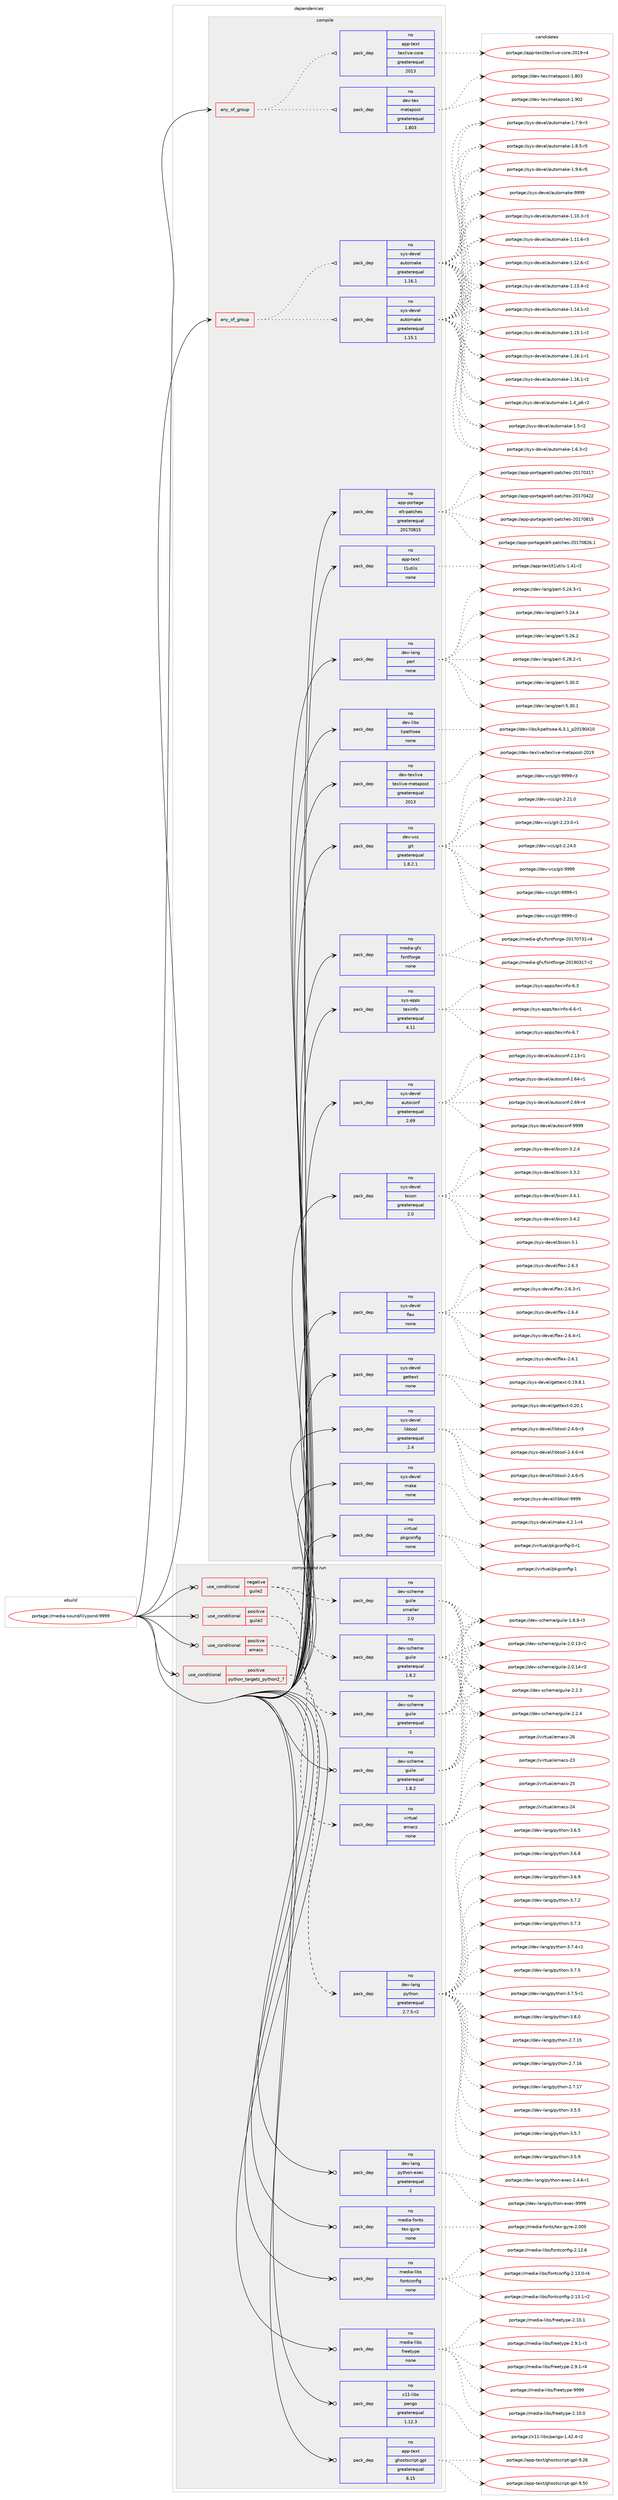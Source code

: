digraph prolog {

# *************
# Graph options
# *************

newrank=true;
concentrate=true;
compound=true;
graph [rankdir=LR,fontname=Helvetica,fontsize=10,ranksep=1.5];#, ranksep=2.5, nodesep=0.2];
edge  [arrowhead=vee];
node  [fontname=Helvetica,fontsize=10];

# **********
# The ebuild
# **********

subgraph cluster_leftcol {
color=gray;
rank=same;
label=<<i>ebuild</i>>;
id [label="portage://media-sound/lilypond-9999", color=red, width=4, href="../media-sound/lilypond-9999.svg"];
}

# ****************
# The dependencies
# ****************

subgraph cluster_midcol {
color=gray;
label=<<i>dependencies</i>>;
subgraph cluster_compile {
fillcolor="#eeeeee";
style=filled;
label=<<i>compile</i>>;
subgraph any5327 {
dependency332824 [label=<<TABLE BORDER="0" CELLBORDER="1" CELLSPACING="0" CELLPADDING="4"><TR><TD CELLPADDING="10">any_of_group</TD></TR></TABLE>>, shape=none, color=red];subgraph pack244709 {
dependency332825 [label=<<TABLE BORDER="0" CELLBORDER="1" CELLSPACING="0" CELLPADDING="4" WIDTH="220"><TR><TD ROWSPAN="6" CELLPADDING="30">pack_dep</TD></TR><TR><TD WIDTH="110">no</TD></TR><TR><TD>app-text</TD></TR><TR><TD>texlive-core</TD></TR><TR><TD>greaterequal</TD></TR><TR><TD>2013</TD></TR></TABLE>>, shape=none, color=blue];
}
dependency332824:e -> dependency332825:w [weight=20,style="dotted",arrowhead="oinv"];
subgraph pack244710 {
dependency332826 [label=<<TABLE BORDER="0" CELLBORDER="1" CELLSPACING="0" CELLPADDING="4" WIDTH="220"><TR><TD ROWSPAN="6" CELLPADDING="30">pack_dep</TD></TR><TR><TD WIDTH="110">no</TD></TR><TR><TD>dev-tex</TD></TR><TR><TD>metapost</TD></TR><TR><TD>greaterequal</TD></TR><TR><TD>1.803</TD></TR></TABLE>>, shape=none, color=blue];
}
dependency332824:e -> dependency332826:w [weight=20,style="dotted",arrowhead="oinv"];
}
id:e -> dependency332824:w [weight=20,style="solid",arrowhead="vee"];
subgraph any5328 {
dependency332827 [label=<<TABLE BORDER="0" CELLBORDER="1" CELLSPACING="0" CELLPADDING="4"><TR><TD CELLPADDING="10">any_of_group</TD></TR></TABLE>>, shape=none, color=red];subgraph pack244711 {
dependency332828 [label=<<TABLE BORDER="0" CELLBORDER="1" CELLSPACING="0" CELLPADDING="4" WIDTH="220"><TR><TD ROWSPAN="6" CELLPADDING="30">pack_dep</TD></TR><TR><TD WIDTH="110">no</TD></TR><TR><TD>sys-devel</TD></TR><TR><TD>automake</TD></TR><TR><TD>greaterequal</TD></TR><TR><TD>1.16.1</TD></TR></TABLE>>, shape=none, color=blue];
}
dependency332827:e -> dependency332828:w [weight=20,style="dotted",arrowhead="oinv"];
subgraph pack244712 {
dependency332829 [label=<<TABLE BORDER="0" CELLBORDER="1" CELLSPACING="0" CELLPADDING="4" WIDTH="220"><TR><TD ROWSPAN="6" CELLPADDING="30">pack_dep</TD></TR><TR><TD WIDTH="110">no</TD></TR><TR><TD>sys-devel</TD></TR><TR><TD>automake</TD></TR><TR><TD>greaterequal</TD></TR><TR><TD>1.15.1</TD></TR></TABLE>>, shape=none, color=blue];
}
dependency332827:e -> dependency332829:w [weight=20,style="dotted",arrowhead="oinv"];
}
id:e -> dependency332827:w [weight=20,style="solid",arrowhead="vee"];
subgraph pack244713 {
dependency332830 [label=<<TABLE BORDER="0" CELLBORDER="1" CELLSPACING="0" CELLPADDING="4" WIDTH="220"><TR><TD ROWSPAN="6" CELLPADDING="30">pack_dep</TD></TR><TR><TD WIDTH="110">no</TD></TR><TR><TD>app-portage</TD></TR><TR><TD>elt-patches</TD></TR><TR><TD>greaterequal</TD></TR><TR><TD>20170815</TD></TR></TABLE>>, shape=none, color=blue];
}
id:e -> dependency332830:w [weight=20,style="solid",arrowhead="vee"];
subgraph pack244714 {
dependency332831 [label=<<TABLE BORDER="0" CELLBORDER="1" CELLSPACING="0" CELLPADDING="4" WIDTH="220"><TR><TD ROWSPAN="6" CELLPADDING="30">pack_dep</TD></TR><TR><TD WIDTH="110">no</TD></TR><TR><TD>app-text</TD></TR><TR><TD>t1utils</TD></TR><TR><TD>none</TD></TR><TR><TD></TD></TR></TABLE>>, shape=none, color=blue];
}
id:e -> dependency332831:w [weight=20,style="solid",arrowhead="vee"];
subgraph pack244715 {
dependency332832 [label=<<TABLE BORDER="0" CELLBORDER="1" CELLSPACING="0" CELLPADDING="4" WIDTH="220"><TR><TD ROWSPAN="6" CELLPADDING="30">pack_dep</TD></TR><TR><TD WIDTH="110">no</TD></TR><TR><TD>dev-lang</TD></TR><TR><TD>perl</TD></TR><TR><TD>none</TD></TR><TR><TD></TD></TR></TABLE>>, shape=none, color=blue];
}
id:e -> dependency332832:w [weight=20,style="solid",arrowhead="vee"];
subgraph pack244716 {
dependency332833 [label=<<TABLE BORDER="0" CELLBORDER="1" CELLSPACING="0" CELLPADDING="4" WIDTH="220"><TR><TD ROWSPAN="6" CELLPADDING="30">pack_dep</TD></TR><TR><TD WIDTH="110">no</TD></TR><TR><TD>dev-libs</TD></TR><TR><TD>kpathsea</TD></TR><TR><TD>none</TD></TR><TR><TD></TD></TR></TABLE>>, shape=none, color=blue];
}
id:e -> dependency332833:w [weight=20,style="solid",arrowhead="vee"];
subgraph pack244717 {
dependency332834 [label=<<TABLE BORDER="0" CELLBORDER="1" CELLSPACING="0" CELLPADDING="4" WIDTH="220"><TR><TD ROWSPAN="6" CELLPADDING="30">pack_dep</TD></TR><TR><TD WIDTH="110">no</TD></TR><TR><TD>dev-texlive</TD></TR><TR><TD>texlive-metapost</TD></TR><TR><TD>greaterequal</TD></TR><TR><TD>2013</TD></TR></TABLE>>, shape=none, color=blue];
}
id:e -> dependency332834:w [weight=20,style="solid",arrowhead="vee"];
subgraph pack244718 {
dependency332835 [label=<<TABLE BORDER="0" CELLBORDER="1" CELLSPACING="0" CELLPADDING="4" WIDTH="220"><TR><TD ROWSPAN="6" CELLPADDING="30">pack_dep</TD></TR><TR><TD WIDTH="110">no</TD></TR><TR><TD>dev-vcs</TD></TR><TR><TD>git</TD></TR><TR><TD>greaterequal</TD></TR><TR><TD>1.8.2.1</TD></TR></TABLE>>, shape=none, color=blue];
}
id:e -> dependency332835:w [weight=20,style="solid",arrowhead="vee"];
subgraph pack244719 {
dependency332836 [label=<<TABLE BORDER="0" CELLBORDER="1" CELLSPACING="0" CELLPADDING="4" WIDTH="220"><TR><TD ROWSPAN="6" CELLPADDING="30">pack_dep</TD></TR><TR><TD WIDTH="110">no</TD></TR><TR><TD>media-gfx</TD></TR><TR><TD>fontforge</TD></TR><TR><TD>none</TD></TR><TR><TD></TD></TR></TABLE>>, shape=none, color=blue];
}
id:e -> dependency332836:w [weight=20,style="solid",arrowhead="vee"];
subgraph pack244720 {
dependency332837 [label=<<TABLE BORDER="0" CELLBORDER="1" CELLSPACING="0" CELLPADDING="4" WIDTH="220"><TR><TD ROWSPAN="6" CELLPADDING="30">pack_dep</TD></TR><TR><TD WIDTH="110">no</TD></TR><TR><TD>sys-apps</TD></TR><TR><TD>texinfo</TD></TR><TR><TD>greaterequal</TD></TR><TR><TD>4.11</TD></TR></TABLE>>, shape=none, color=blue];
}
id:e -> dependency332837:w [weight=20,style="solid",arrowhead="vee"];
subgraph pack244721 {
dependency332838 [label=<<TABLE BORDER="0" CELLBORDER="1" CELLSPACING="0" CELLPADDING="4" WIDTH="220"><TR><TD ROWSPAN="6" CELLPADDING="30">pack_dep</TD></TR><TR><TD WIDTH="110">no</TD></TR><TR><TD>sys-devel</TD></TR><TR><TD>autoconf</TD></TR><TR><TD>greaterequal</TD></TR><TR><TD>2.69</TD></TR></TABLE>>, shape=none, color=blue];
}
id:e -> dependency332838:w [weight=20,style="solid",arrowhead="vee"];
subgraph pack244722 {
dependency332839 [label=<<TABLE BORDER="0" CELLBORDER="1" CELLSPACING="0" CELLPADDING="4" WIDTH="220"><TR><TD ROWSPAN="6" CELLPADDING="30">pack_dep</TD></TR><TR><TD WIDTH="110">no</TD></TR><TR><TD>sys-devel</TD></TR><TR><TD>bison</TD></TR><TR><TD>greaterequal</TD></TR><TR><TD>2.0</TD></TR></TABLE>>, shape=none, color=blue];
}
id:e -> dependency332839:w [weight=20,style="solid",arrowhead="vee"];
subgraph pack244723 {
dependency332840 [label=<<TABLE BORDER="0" CELLBORDER="1" CELLSPACING="0" CELLPADDING="4" WIDTH="220"><TR><TD ROWSPAN="6" CELLPADDING="30">pack_dep</TD></TR><TR><TD WIDTH="110">no</TD></TR><TR><TD>sys-devel</TD></TR><TR><TD>flex</TD></TR><TR><TD>none</TD></TR><TR><TD></TD></TR></TABLE>>, shape=none, color=blue];
}
id:e -> dependency332840:w [weight=20,style="solid",arrowhead="vee"];
subgraph pack244724 {
dependency332841 [label=<<TABLE BORDER="0" CELLBORDER="1" CELLSPACING="0" CELLPADDING="4" WIDTH="220"><TR><TD ROWSPAN="6" CELLPADDING="30">pack_dep</TD></TR><TR><TD WIDTH="110">no</TD></TR><TR><TD>sys-devel</TD></TR><TR><TD>gettext</TD></TR><TR><TD>none</TD></TR><TR><TD></TD></TR></TABLE>>, shape=none, color=blue];
}
id:e -> dependency332841:w [weight=20,style="solid",arrowhead="vee"];
subgraph pack244725 {
dependency332842 [label=<<TABLE BORDER="0" CELLBORDER="1" CELLSPACING="0" CELLPADDING="4" WIDTH="220"><TR><TD ROWSPAN="6" CELLPADDING="30">pack_dep</TD></TR><TR><TD WIDTH="110">no</TD></TR><TR><TD>sys-devel</TD></TR><TR><TD>libtool</TD></TR><TR><TD>greaterequal</TD></TR><TR><TD>2.4</TD></TR></TABLE>>, shape=none, color=blue];
}
id:e -> dependency332842:w [weight=20,style="solid",arrowhead="vee"];
subgraph pack244726 {
dependency332843 [label=<<TABLE BORDER="0" CELLBORDER="1" CELLSPACING="0" CELLPADDING="4" WIDTH="220"><TR><TD ROWSPAN="6" CELLPADDING="30">pack_dep</TD></TR><TR><TD WIDTH="110">no</TD></TR><TR><TD>sys-devel</TD></TR><TR><TD>make</TD></TR><TR><TD>none</TD></TR><TR><TD></TD></TR></TABLE>>, shape=none, color=blue];
}
id:e -> dependency332843:w [weight=20,style="solid",arrowhead="vee"];
subgraph pack244727 {
dependency332844 [label=<<TABLE BORDER="0" CELLBORDER="1" CELLSPACING="0" CELLPADDING="4" WIDTH="220"><TR><TD ROWSPAN="6" CELLPADDING="30">pack_dep</TD></TR><TR><TD WIDTH="110">no</TD></TR><TR><TD>virtual</TD></TR><TR><TD>pkgconfig</TD></TR><TR><TD>none</TD></TR><TR><TD></TD></TR></TABLE>>, shape=none, color=blue];
}
id:e -> dependency332844:w [weight=20,style="solid",arrowhead="vee"];
}
subgraph cluster_compileandrun {
fillcolor="#eeeeee";
style=filled;
label=<<i>compile and run</i>>;
subgraph cond82645 {
dependency332845 [label=<<TABLE BORDER="0" CELLBORDER="1" CELLSPACING="0" CELLPADDING="4"><TR><TD ROWSPAN="3" CELLPADDING="10">use_conditional</TD></TR><TR><TD>negative</TD></TR><TR><TD>guile2</TD></TR></TABLE>>, shape=none, color=red];
subgraph pack244728 {
dependency332846 [label=<<TABLE BORDER="0" CELLBORDER="1" CELLSPACING="0" CELLPADDING="4" WIDTH="220"><TR><TD ROWSPAN="6" CELLPADDING="30">pack_dep</TD></TR><TR><TD WIDTH="110">no</TD></TR><TR><TD>dev-scheme</TD></TR><TR><TD>guile</TD></TR><TR><TD>greaterequal</TD></TR><TR><TD>1.8.2</TD></TR></TABLE>>, shape=none, color=blue];
}
dependency332845:e -> dependency332846:w [weight=20,style="dashed",arrowhead="vee"];
subgraph pack244729 {
dependency332847 [label=<<TABLE BORDER="0" CELLBORDER="1" CELLSPACING="0" CELLPADDING="4" WIDTH="220"><TR><TD ROWSPAN="6" CELLPADDING="30">pack_dep</TD></TR><TR><TD WIDTH="110">no</TD></TR><TR><TD>dev-scheme</TD></TR><TR><TD>guile</TD></TR><TR><TD>smaller</TD></TR><TR><TD>2.0</TD></TR></TABLE>>, shape=none, color=blue];
}
dependency332845:e -> dependency332847:w [weight=20,style="dashed",arrowhead="vee"];
}
id:e -> dependency332845:w [weight=20,style="solid",arrowhead="odotvee"];
subgraph cond82646 {
dependency332848 [label=<<TABLE BORDER="0" CELLBORDER="1" CELLSPACING="0" CELLPADDING="4"><TR><TD ROWSPAN="3" CELLPADDING="10">use_conditional</TD></TR><TR><TD>positive</TD></TR><TR><TD>emacs</TD></TR></TABLE>>, shape=none, color=red];
subgraph pack244730 {
dependency332849 [label=<<TABLE BORDER="0" CELLBORDER="1" CELLSPACING="0" CELLPADDING="4" WIDTH="220"><TR><TD ROWSPAN="6" CELLPADDING="30">pack_dep</TD></TR><TR><TD WIDTH="110">no</TD></TR><TR><TD>virtual</TD></TR><TR><TD>emacs</TD></TR><TR><TD>none</TD></TR><TR><TD></TD></TR></TABLE>>, shape=none, color=blue];
}
dependency332848:e -> dependency332849:w [weight=20,style="dashed",arrowhead="vee"];
}
id:e -> dependency332848:w [weight=20,style="solid",arrowhead="odotvee"];
subgraph cond82647 {
dependency332850 [label=<<TABLE BORDER="0" CELLBORDER="1" CELLSPACING="0" CELLPADDING="4"><TR><TD ROWSPAN="3" CELLPADDING="10">use_conditional</TD></TR><TR><TD>positive</TD></TR><TR><TD>guile2</TD></TR></TABLE>>, shape=none, color=red];
subgraph pack244731 {
dependency332851 [label=<<TABLE BORDER="0" CELLBORDER="1" CELLSPACING="0" CELLPADDING="4" WIDTH="220"><TR><TD ROWSPAN="6" CELLPADDING="30">pack_dep</TD></TR><TR><TD WIDTH="110">no</TD></TR><TR><TD>dev-scheme</TD></TR><TR><TD>guile</TD></TR><TR><TD>greaterequal</TD></TR><TR><TD>2</TD></TR></TABLE>>, shape=none, color=blue];
}
dependency332850:e -> dependency332851:w [weight=20,style="dashed",arrowhead="vee"];
}
id:e -> dependency332850:w [weight=20,style="solid",arrowhead="odotvee"];
subgraph cond82648 {
dependency332852 [label=<<TABLE BORDER="0" CELLBORDER="1" CELLSPACING="0" CELLPADDING="4"><TR><TD ROWSPAN="3" CELLPADDING="10">use_conditional</TD></TR><TR><TD>positive</TD></TR><TR><TD>python_targets_python2_7</TD></TR></TABLE>>, shape=none, color=red];
subgraph pack244732 {
dependency332853 [label=<<TABLE BORDER="0" CELLBORDER="1" CELLSPACING="0" CELLPADDING="4" WIDTH="220"><TR><TD ROWSPAN="6" CELLPADDING="30">pack_dep</TD></TR><TR><TD WIDTH="110">no</TD></TR><TR><TD>dev-lang</TD></TR><TR><TD>python</TD></TR><TR><TD>greaterequal</TD></TR><TR><TD>2.7.5-r2</TD></TR></TABLE>>, shape=none, color=blue];
}
dependency332852:e -> dependency332853:w [weight=20,style="dashed",arrowhead="vee"];
}
id:e -> dependency332852:w [weight=20,style="solid",arrowhead="odotvee"];
subgraph pack244733 {
dependency332854 [label=<<TABLE BORDER="0" CELLBORDER="1" CELLSPACING="0" CELLPADDING="4" WIDTH="220"><TR><TD ROWSPAN="6" CELLPADDING="30">pack_dep</TD></TR><TR><TD WIDTH="110">no</TD></TR><TR><TD>app-text</TD></TR><TR><TD>ghostscript-gpl</TD></TR><TR><TD>greaterequal</TD></TR><TR><TD>8.15</TD></TR></TABLE>>, shape=none, color=blue];
}
id:e -> dependency332854:w [weight=20,style="solid",arrowhead="odotvee"];
subgraph pack244734 {
dependency332855 [label=<<TABLE BORDER="0" CELLBORDER="1" CELLSPACING="0" CELLPADDING="4" WIDTH="220"><TR><TD ROWSPAN="6" CELLPADDING="30">pack_dep</TD></TR><TR><TD WIDTH="110">no</TD></TR><TR><TD>dev-lang</TD></TR><TR><TD>python-exec</TD></TR><TR><TD>greaterequal</TD></TR><TR><TD>2</TD></TR></TABLE>>, shape=none, color=blue];
}
id:e -> dependency332855:w [weight=20,style="solid",arrowhead="odotvee"];
subgraph pack244735 {
dependency332856 [label=<<TABLE BORDER="0" CELLBORDER="1" CELLSPACING="0" CELLPADDING="4" WIDTH="220"><TR><TD ROWSPAN="6" CELLPADDING="30">pack_dep</TD></TR><TR><TD WIDTH="110">no</TD></TR><TR><TD>dev-scheme</TD></TR><TR><TD>guile</TD></TR><TR><TD>greaterequal</TD></TR><TR><TD>1.8.2</TD></TR></TABLE>>, shape=none, color=blue];
}
id:e -> dependency332856:w [weight=20,style="solid",arrowhead="odotvee"];
subgraph pack244736 {
dependency332857 [label=<<TABLE BORDER="0" CELLBORDER="1" CELLSPACING="0" CELLPADDING="4" WIDTH="220"><TR><TD ROWSPAN="6" CELLPADDING="30">pack_dep</TD></TR><TR><TD WIDTH="110">no</TD></TR><TR><TD>media-fonts</TD></TR><TR><TD>tex-gyre</TD></TR><TR><TD>none</TD></TR><TR><TD></TD></TR></TABLE>>, shape=none, color=blue];
}
id:e -> dependency332857:w [weight=20,style="solid",arrowhead="odotvee"];
subgraph pack244737 {
dependency332858 [label=<<TABLE BORDER="0" CELLBORDER="1" CELLSPACING="0" CELLPADDING="4" WIDTH="220"><TR><TD ROWSPAN="6" CELLPADDING="30">pack_dep</TD></TR><TR><TD WIDTH="110">no</TD></TR><TR><TD>media-libs</TD></TR><TR><TD>fontconfig</TD></TR><TR><TD>none</TD></TR><TR><TD></TD></TR></TABLE>>, shape=none, color=blue];
}
id:e -> dependency332858:w [weight=20,style="solid",arrowhead="odotvee"];
subgraph pack244738 {
dependency332859 [label=<<TABLE BORDER="0" CELLBORDER="1" CELLSPACING="0" CELLPADDING="4" WIDTH="220"><TR><TD ROWSPAN="6" CELLPADDING="30">pack_dep</TD></TR><TR><TD WIDTH="110">no</TD></TR><TR><TD>media-libs</TD></TR><TR><TD>freetype</TD></TR><TR><TD>none</TD></TR><TR><TD></TD></TR></TABLE>>, shape=none, color=blue];
}
id:e -> dependency332859:w [weight=20,style="solid",arrowhead="odotvee"];
subgraph pack244739 {
dependency332860 [label=<<TABLE BORDER="0" CELLBORDER="1" CELLSPACING="0" CELLPADDING="4" WIDTH="220"><TR><TD ROWSPAN="6" CELLPADDING="30">pack_dep</TD></TR><TR><TD WIDTH="110">no</TD></TR><TR><TD>x11-libs</TD></TR><TR><TD>pango</TD></TR><TR><TD>greaterequal</TD></TR><TR><TD>1.12.3</TD></TR></TABLE>>, shape=none, color=blue];
}
id:e -> dependency332860:w [weight=20,style="solid",arrowhead="odotvee"];
}
subgraph cluster_run {
fillcolor="#eeeeee";
style=filled;
label=<<i>run</i>>;
}
}

# **************
# The candidates
# **************

subgraph cluster_choices {
rank=same;
color=gray;
label=<<i>candidates</i>>;

subgraph choice244709 {
color=black;
nodesep=1;
choiceportage971121124511610112011647116101120108105118101459911111410145504849574511452 [label="portage://app-text/texlive-core-2019-r4", color=red, width=4,href="../app-text/texlive-core-2019-r4.svg"];
dependency332825:e -> choiceportage971121124511610112011647116101120108105118101459911111410145504849574511452:w [style=dotted,weight="100"];
}
subgraph choice244710 {
color=black;
nodesep=1;
choiceportage100101118451161011204710910111697112111115116454946564851 [label="portage://dev-tex/metapost-1.803", color=red, width=4,href="../dev-tex/metapost-1.803.svg"];
choiceportage100101118451161011204710910111697112111115116454946574850 [label="portage://dev-tex/metapost-1.902", color=red, width=4,href="../dev-tex/metapost-1.902.svg"];
dependency332826:e -> choiceportage100101118451161011204710910111697112111115116454946564851:w [style=dotted,weight="100"];
dependency332826:e -> choiceportage100101118451161011204710910111697112111115116454946574850:w [style=dotted,weight="100"];
}
subgraph choice244711 {
color=black;
nodesep=1;
choiceportage11512111545100101118101108479711711611110997107101454946494846514511451 [label="portage://sys-devel/automake-1.10.3-r3", color=red, width=4,href="../sys-devel/automake-1.10.3-r3.svg"];
choiceportage11512111545100101118101108479711711611110997107101454946494946544511451 [label="portage://sys-devel/automake-1.11.6-r3", color=red, width=4,href="../sys-devel/automake-1.11.6-r3.svg"];
choiceportage11512111545100101118101108479711711611110997107101454946495046544511450 [label="portage://sys-devel/automake-1.12.6-r2", color=red, width=4,href="../sys-devel/automake-1.12.6-r2.svg"];
choiceportage11512111545100101118101108479711711611110997107101454946495146524511450 [label="portage://sys-devel/automake-1.13.4-r2", color=red, width=4,href="../sys-devel/automake-1.13.4-r2.svg"];
choiceportage11512111545100101118101108479711711611110997107101454946495246494511450 [label="portage://sys-devel/automake-1.14.1-r2", color=red, width=4,href="../sys-devel/automake-1.14.1-r2.svg"];
choiceportage11512111545100101118101108479711711611110997107101454946495346494511450 [label="portage://sys-devel/automake-1.15.1-r2", color=red, width=4,href="../sys-devel/automake-1.15.1-r2.svg"];
choiceportage11512111545100101118101108479711711611110997107101454946495446494511449 [label="portage://sys-devel/automake-1.16.1-r1", color=red, width=4,href="../sys-devel/automake-1.16.1-r1.svg"];
choiceportage11512111545100101118101108479711711611110997107101454946495446494511450 [label="portage://sys-devel/automake-1.16.1-r2", color=red, width=4,href="../sys-devel/automake-1.16.1-r2.svg"];
choiceportage115121115451001011181011084797117116111109971071014549465295112544511450 [label="portage://sys-devel/automake-1.4_p6-r2", color=red, width=4,href="../sys-devel/automake-1.4_p6-r2.svg"];
choiceportage11512111545100101118101108479711711611110997107101454946534511450 [label="portage://sys-devel/automake-1.5-r2", color=red, width=4,href="../sys-devel/automake-1.5-r2.svg"];
choiceportage115121115451001011181011084797117116111109971071014549465446514511450 [label="portage://sys-devel/automake-1.6.3-r2", color=red, width=4,href="../sys-devel/automake-1.6.3-r2.svg"];
choiceportage115121115451001011181011084797117116111109971071014549465546574511451 [label="portage://sys-devel/automake-1.7.9-r3", color=red, width=4,href="../sys-devel/automake-1.7.9-r3.svg"];
choiceportage115121115451001011181011084797117116111109971071014549465646534511453 [label="portage://sys-devel/automake-1.8.5-r5", color=red, width=4,href="../sys-devel/automake-1.8.5-r5.svg"];
choiceportage115121115451001011181011084797117116111109971071014549465746544511453 [label="portage://sys-devel/automake-1.9.6-r5", color=red, width=4,href="../sys-devel/automake-1.9.6-r5.svg"];
choiceportage115121115451001011181011084797117116111109971071014557575757 [label="portage://sys-devel/automake-9999", color=red, width=4,href="../sys-devel/automake-9999.svg"];
dependency332828:e -> choiceportage11512111545100101118101108479711711611110997107101454946494846514511451:w [style=dotted,weight="100"];
dependency332828:e -> choiceportage11512111545100101118101108479711711611110997107101454946494946544511451:w [style=dotted,weight="100"];
dependency332828:e -> choiceportage11512111545100101118101108479711711611110997107101454946495046544511450:w [style=dotted,weight="100"];
dependency332828:e -> choiceportage11512111545100101118101108479711711611110997107101454946495146524511450:w [style=dotted,weight="100"];
dependency332828:e -> choiceportage11512111545100101118101108479711711611110997107101454946495246494511450:w [style=dotted,weight="100"];
dependency332828:e -> choiceportage11512111545100101118101108479711711611110997107101454946495346494511450:w [style=dotted,weight="100"];
dependency332828:e -> choiceportage11512111545100101118101108479711711611110997107101454946495446494511449:w [style=dotted,weight="100"];
dependency332828:e -> choiceportage11512111545100101118101108479711711611110997107101454946495446494511450:w [style=dotted,weight="100"];
dependency332828:e -> choiceportage115121115451001011181011084797117116111109971071014549465295112544511450:w [style=dotted,weight="100"];
dependency332828:e -> choiceportage11512111545100101118101108479711711611110997107101454946534511450:w [style=dotted,weight="100"];
dependency332828:e -> choiceportage115121115451001011181011084797117116111109971071014549465446514511450:w [style=dotted,weight="100"];
dependency332828:e -> choiceportage115121115451001011181011084797117116111109971071014549465546574511451:w [style=dotted,weight="100"];
dependency332828:e -> choiceportage115121115451001011181011084797117116111109971071014549465646534511453:w [style=dotted,weight="100"];
dependency332828:e -> choiceportage115121115451001011181011084797117116111109971071014549465746544511453:w [style=dotted,weight="100"];
dependency332828:e -> choiceportage115121115451001011181011084797117116111109971071014557575757:w [style=dotted,weight="100"];
}
subgraph choice244712 {
color=black;
nodesep=1;
choiceportage11512111545100101118101108479711711611110997107101454946494846514511451 [label="portage://sys-devel/automake-1.10.3-r3", color=red, width=4,href="../sys-devel/automake-1.10.3-r3.svg"];
choiceportage11512111545100101118101108479711711611110997107101454946494946544511451 [label="portage://sys-devel/automake-1.11.6-r3", color=red, width=4,href="../sys-devel/automake-1.11.6-r3.svg"];
choiceportage11512111545100101118101108479711711611110997107101454946495046544511450 [label="portage://sys-devel/automake-1.12.6-r2", color=red, width=4,href="../sys-devel/automake-1.12.6-r2.svg"];
choiceportage11512111545100101118101108479711711611110997107101454946495146524511450 [label="portage://sys-devel/automake-1.13.4-r2", color=red, width=4,href="../sys-devel/automake-1.13.4-r2.svg"];
choiceportage11512111545100101118101108479711711611110997107101454946495246494511450 [label="portage://sys-devel/automake-1.14.1-r2", color=red, width=4,href="../sys-devel/automake-1.14.1-r2.svg"];
choiceportage11512111545100101118101108479711711611110997107101454946495346494511450 [label="portage://sys-devel/automake-1.15.1-r2", color=red, width=4,href="../sys-devel/automake-1.15.1-r2.svg"];
choiceportage11512111545100101118101108479711711611110997107101454946495446494511449 [label="portage://sys-devel/automake-1.16.1-r1", color=red, width=4,href="../sys-devel/automake-1.16.1-r1.svg"];
choiceportage11512111545100101118101108479711711611110997107101454946495446494511450 [label="portage://sys-devel/automake-1.16.1-r2", color=red, width=4,href="../sys-devel/automake-1.16.1-r2.svg"];
choiceportage115121115451001011181011084797117116111109971071014549465295112544511450 [label="portage://sys-devel/automake-1.4_p6-r2", color=red, width=4,href="../sys-devel/automake-1.4_p6-r2.svg"];
choiceportage11512111545100101118101108479711711611110997107101454946534511450 [label="portage://sys-devel/automake-1.5-r2", color=red, width=4,href="../sys-devel/automake-1.5-r2.svg"];
choiceportage115121115451001011181011084797117116111109971071014549465446514511450 [label="portage://sys-devel/automake-1.6.3-r2", color=red, width=4,href="../sys-devel/automake-1.6.3-r2.svg"];
choiceportage115121115451001011181011084797117116111109971071014549465546574511451 [label="portage://sys-devel/automake-1.7.9-r3", color=red, width=4,href="../sys-devel/automake-1.7.9-r3.svg"];
choiceportage115121115451001011181011084797117116111109971071014549465646534511453 [label="portage://sys-devel/automake-1.8.5-r5", color=red, width=4,href="../sys-devel/automake-1.8.5-r5.svg"];
choiceportage115121115451001011181011084797117116111109971071014549465746544511453 [label="portage://sys-devel/automake-1.9.6-r5", color=red, width=4,href="../sys-devel/automake-1.9.6-r5.svg"];
choiceportage115121115451001011181011084797117116111109971071014557575757 [label="portage://sys-devel/automake-9999", color=red, width=4,href="../sys-devel/automake-9999.svg"];
dependency332829:e -> choiceportage11512111545100101118101108479711711611110997107101454946494846514511451:w [style=dotted,weight="100"];
dependency332829:e -> choiceportage11512111545100101118101108479711711611110997107101454946494946544511451:w [style=dotted,weight="100"];
dependency332829:e -> choiceportage11512111545100101118101108479711711611110997107101454946495046544511450:w [style=dotted,weight="100"];
dependency332829:e -> choiceportage11512111545100101118101108479711711611110997107101454946495146524511450:w [style=dotted,weight="100"];
dependency332829:e -> choiceportage11512111545100101118101108479711711611110997107101454946495246494511450:w [style=dotted,weight="100"];
dependency332829:e -> choiceportage11512111545100101118101108479711711611110997107101454946495346494511450:w [style=dotted,weight="100"];
dependency332829:e -> choiceportage11512111545100101118101108479711711611110997107101454946495446494511449:w [style=dotted,weight="100"];
dependency332829:e -> choiceportage11512111545100101118101108479711711611110997107101454946495446494511450:w [style=dotted,weight="100"];
dependency332829:e -> choiceportage115121115451001011181011084797117116111109971071014549465295112544511450:w [style=dotted,weight="100"];
dependency332829:e -> choiceportage11512111545100101118101108479711711611110997107101454946534511450:w [style=dotted,weight="100"];
dependency332829:e -> choiceportage115121115451001011181011084797117116111109971071014549465446514511450:w [style=dotted,weight="100"];
dependency332829:e -> choiceportage115121115451001011181011084797117116111109971071014549465546574511451:w [style=dotted,weight="100"];
dependency332829:e -> choiceportage115121115451001011181011084797117116111109971071014549465646534511453:w [style=dotted,weight="100"];
dependency332829:e -> choiceportage115121115451001011181011084797117116111109971071014549465746544511453:w [style=dotted,weight="100"];
dependency332829:e -> choiceportage115121115451001011181011084797117116111109971071014557575757:w [style=dotted,weight="100"];
}
subgraph choice244713 {
color=black;
nodesep=1;
choiceportage97112112451121111141169710310147101108116451129711699104101115455048495548514955 [label="portage://app-portage/elt-patches-20170317", color=red, width=4,href="../app-portage/elt-patches-20170317.svg"];
choiceportage97112112451121111141169710310147101108116451129711699104101115455048495548525050 [label="portage://app-portage/elt-patches-20170422", color=red, width=4,href="../app-portage/elt-patches-20170422.svg"];
choiceportage97112112451121111141169710310147101108116451129711699104101115455048495548564953 [label="portage://app-portage/elt-patches-20170815", color=red, width=4,href="../app-portage/elt-patches-20170815.svg"];
choiceportage971121124511211111411697103101471011081164511297116991041011154550484955485650544649 [label="portage://app-portage/elt-patches-20170826.1", color=red, width=4,href="../app-portage/elt-patches-20170826.1.svg"];
dependency332830:e -> choiceportage97112112451121111141169710310147101108116451129711699104101115455048495548514955:w [style=dotted,weight="100"];
dependency332830:e -> choiceportage97112112451121111141169710310147101108116451129711699104101115455048495548525050:w [style=dotted,weight="100"];
dependency332830:e -> choiceportage97112112451121111141169710310147101108116451129711699104101115455048495548564953:w [style=dotted,weight="100"];
dependency332830:e -> choiceportage971121124511211111411697103101471011081164511297116991041011154550484955485650544649:w [style=dotted,weight="100"];
}
subgraph choice244714 {
color=black;
nodesep=1;
choiceportage9711211245116101120116471164911711610510811545494652494511450 [label="portage://app-text/t1utils-1.41-r2", color=red, width=4,href="../app-text/t1utils-1.41-r2.svg"];
dependency332831:e -> choiceportage9711211245116101120116471164911711610510811545494652494511450:w [style=dotted,weight="100"];
}
subgraph choice244715 {
color=black;
nodesep=1;
choiceportage100101118451089711010347112101114108455346505246514511449 [label="portage://dev-lang/perl-5.24.3-r1", color=red, width=4,href="../dev-lang/perl-5.24.3-r1.svg"];
choiceportage10010111845108971101034711210111410845534650524652 [label="portage://dev-lang/perl-5.24.4", color=red, width=4,href="../dev-lang/perl-5.24.4.svg"];
choiceportage10010111845108971101034711210111410845534650544650 [label="portage://dev-lang/perl-5.26.2", color=red, width=4,href="../dev-lang/perl-5.26.2.svg"];
choiceportage100101118451089711010347112101114108455346505646504511449 [label="portage://dev-lang/perl-5.28.2-r1", color=red, width=4,href="../dev-lang/perl-5.28.2-r1.svg"];
choiceportage10010111845108971101034711210111410845534651484648 [label="portage://dev-lang/perl-5.30.0", color=red, width=4,href="../dev-lang/perl-5.30.0.svg"];
choiceportage10010111845108971101034711210111410845534651484649 [label="portage://dev-lang/perl-5.30.1", color=red, width=4,href="../dev-lang/perl-5.30.1.svg"];
dependency332832:e -> choiceportage100101118451089711010347112101114108455346505246514511449:w [style=dotted,weight="100"];
dependency332832:e -> choiceportage10010111845108971101034711210111410845534650524652:w [style=dotted,weight="100"];
dependency332832:e -> choiceportage10010111845108971101034711210111410845534650544650:w [style=dotted,weight="100"];
dependency332832:e -> choiceportage100101118451089711010347112101114108455346505646504511449:w [style=dotted,weight="100"];
dependency332832:e -> choiceportage10010111845108971101034711210111410845534651484648:w [style=dotted,weight="100"];
dependency332832:e -> choiceportage10010111845108971101034711210111410845534651484649:w [style=dotted,weight="100"];
}
subgraph choice244716 {
color=black;
nodesep=1;
choiceportage1001011184510810598115471071129711610411510197455446514649951125048495748524948 [label="portage://dev-libs/kpathsea-6.3.1_p20190410", color=red, width=4,href="../dev-libs/kpathsea-6.3.1_p20190410.svg"];
dependency332833:e -> choiceportage1001011184510810598115471071129711610411510197455446514649951125048495748524948:w [style=dotted,weight="100"];
}
subgraph choice244717 {
color=black;
nodesep=1;
choiceportage100101118451161011201081051181014711610112010810511810145109101116971121111151164550484957 [label="portage://dev-texlive/texlive-metapost-2019", color=red, width=4,href="../dev-texlive/texlive-metapost-2019.svg"];
dependency332834:e -> choiceportage100101118451161011201081051181014711610112010810511810145109101116971121111151164550484957:w [style=dotted,weight="100"];
}
subgraph choice244718 {
color=black;
nodesep=1;
choiceportage10010111845118991154710310511645504650494648 [label="portage://dev-vcs/git-2.21.0", color=red, width=4,href="../dev-vcs/git-2.21.0.svg"];
choiceportage100101118451189911547103105116455046505146484511449 [label="portage://dev-vcs/git-2.23.0-r1", color=red, width=4,href="../dev-vcs/git-2.23.0-r1.svg"];
choiceportage10010111845118991154710310511645504650524648 [label="portage://dev-vcs/git-2.24.0", color=red, width=4,href="../dev-vcs/git-2.24.0.svg"];
choiceportage1001011184511899115471031051164557575757 [label="portage://dev-vcs/git-9999", color=red, width=4,href="../dev-vcs/git-9999.svg"];
choiceportage10010111845118991154710310511645575757574511449 [label="portage://dev-vcs/git-9999-r1", color=red, width=4,href="../dev-vcs/git-9999-r1.svg"];
choiceportage10010111845118991154710310511645575757574511450 [label="portage://dev-vcs/git-9999-r2", color=red, width=4,href="../dev-vcs/git-9999-r2.svg"];
choiceportage10010111845118991154710310511645575757574511451 [label="portage://dev-vcs/git-9999-r3", color=red, width=4,href="../dev-vcs/git-9999-r3.svg"];
dependency332835:e -> choiceportage10010111845118991154710310511645504650494648:w [style=dotted,weight="100"];
dependency332835:e -> choiceportage100101118451189911547103105116455046505146484511449:w [style=dotted,weight="100"];
dependency332835:e -> choiceportage10010111845118991154710310511645504650524648:w [style=dotted,weight="100"];
dependency332835:e -> choiceportage1001011184511899115471031051164557575757:w [style=dotted,weight="100"];
dependency332835:e -> choiceportage10010111845118991154710310511645575757574511449:w [style=dotted,weight="100"];
dependency332835:e -> choiceportage10010111845118991154710310511645575757574511450:w [style=dotted,weight="100"];
dependency332835:e -> choiceportage10010111845118991154710310511645575757574511451:w [style=dotted,weight="100"];
}
subgraph choice244719 {
color=black;
nodesep=1;
choiceportage1091011001059745103102120471021111101161021111141031014550484955485551494511452 [label="portage://media-gfx/fontforge-20170731-r4", color=red, width=4,href="../media-gfx/fontforge-20170731-r4.svg"];
choiceportage1091011001059745103102120471021111101161021111141031014550484957485149554511450 [label="portage://media-gfx/fontforge-20190317-r2", color=red, width=4,href="../media-gfx/fontforge-20190317-r2.svg"];
dependency332836:e -> choiceportage1091011001059745103102120471021111101161021111141031014550484955485551494511452:w [style=dotted,weight="100"];
dependency332836:e -> choiceportage1091011001059745103102120471021111101161021111141031014550484957485149554511450:w [style=dotted,weight="100"];
}
subgraph choice244720 {
color=black;
nodesep=1;
choiceportage11512111545971121121154711610112010511010211145544651 [label="portage://sys-apps/texinfo-6.3", color=red, width=4,href="../sys-apps/texinfo-6.3.svg"];
choiceportage115121115459711211211547116101120105110102111455446544511449 [label="portage://sys-apps/texinfo-6.6-r1", color=red, width=4,href="../sys-apps/texinfo-6.6-r1.svg"];
choiceportage11512111545971121121154711610112010511010211145544655 [label="portage://sys-apps/texinfo-6.7", color=red, width=4,href="../sys-apps/texinfo-6.7.svg"];
dependency332837:e -> choiceportage11512111545971121121154711610112010511010211145544651:w [style=dotted,weight="100"];
dependency332837:e -> choiceportage115121115459711211211547116101120105110102111455446544511449:w [style=dotted,weight="100"];
dependency332837:e -> choiceportage11512111545971121121154711610112010511010211145544655:w [style=dotted,weight="100"];
}
subgraph choice244721 {
color=black;
nodesep=1;
choiceportage1151211154510010111810110847971171161119911111010245504649514511449 [label="portage://sys-devel/autoconf-2.13-r1", color=red, width=4,href="../sys-devel/autoconf-2.13-r1.svg"];
choiceportage1151211154510010111810110847971171161119911111010245504654524511449 [label="portage://sys-devel/autoconf-2.64-r1", color=red, width=4,href="../sys-devel/autoconf-2.64-r1.svg"];
choiceportage1151211154510010111810110847971171161119911111010245504654574511452 [label="portage://sys-devel/autoconf-2.69-r4", color=red, width=4,href="../sys-devel/autoconf-2.69-r4.svg"];
choiceportage115121115451001011181011084797117116111991111101024557575757 [label="portage://sys-devel/autoconf-9999", color=red, width=4,href="../sys-devel/autoconf-9999.svg"];
dependency332838:e -> choiceportage1151211154510010111810110847971171161119911111010245504649514511449:w [style=dotted,weight="100"];
dependency332838:e -> choiceportage1151211154510010111810110847971171161119911111010245504654524511449:w [style=dotted,weight="100"];
dependency332838:e -> choiceportage1151211154510010111810110847971171161119911111010245504654574511452:w [style=dotted,weight="100"];
dependency332838:e -> choiceportage115121115451001011181011084797117116111991111101024557575757:w [style=dotted,weight="100"];
}
subgraph choice244722 {
color=black;
nodesep=1;
choiceportage11512111545100101118101108479810511511111045514649 [label="portage://sys-devel/bison-3.1", color=red, width=4,href="../sys-devel/bison-3.1.svg"];
choiceportage115121115451001011181011084798105115111110455146504652 [label="portage://sys-devel/bison-3.2.4", color=red, width=4,href="../sys-devel/bison-3.2.4.svg"];
choiceportage115121115451001011181011084798105115111110455146514650 [label="portage://sys-devel/bison-3.3.2", color=red, width=4,href="../sys-devel/bison-3.3.2.svg"];
choiceportage115121115451001011181011084798105115111110455146524649 [label="portage://sys-devel/bison-3.4.1", color=red, width=4,href="../sys-devel/bison-3.4.1.svg"];
choiceportage115121115451001011181011084798105115111110455146524650 [label="portage://sys-devel/bison-3.4.2", color=red, width=4,href="../sys-devel/bison-3.4.2.svg"];
dependency332839:e -> choiceportage11512111545100101118101108479810511511111045514649:w [style=dotted,weight="100"];
dependency332839:e -> choiceportage115121115451001011181011084798105115111110455146504652:w [style=dotted,weight="100"];
dependency332839:e -> choiceportage115121115451001011181011084798105115111110455146514650:w [style=dotted,weight="100"];
dependency332839:e -> choiceportage115121115451001011181011084798105115111110455146524649:w [style=dotted,weight="100"];
dependency332839:e -> choiceportage115121115451001011181011084798105115111110455146524650:w [style=dotted,weight="100"];
}
subgraph choice244723 {
color=black;
nodesep=1;
choiceportage1151211154510010111810110847102108101120455046544649 [label="portage://sys-devel/flex-2.6.1", color=red, width=4,href="../sys-devel/flex-2.6.1.svg"];
choiceportage1151211154510010111810110847102108101120455046544651 [label="portage://sys-devel/flex-2.6.3", color=red, width=4,href="../sys-devel/flex-2.6.3.svg"];
choiceportage11512111545100101118101108471021081011204550465446514511449 [label="portage://sys-devel/flex-2.6.3-r1", color=red, width=4,href="../sys-devel/flex-2.6.3-r1.svg"];
choiceportage1151211154510010111810110847102108101120455046544652 [label="portage://sys-devel/flex-2.6.4", color=red, width=4,href="../sys-devel/flex-2.6.4.svg"];
choiceportage11512111545100101118101108471021081011204550465446524511449 [label="portage://sys-devel/flex-2.6.4-r1", color=red, width=4,href="../sys-devel/flex-2.6.4-r1.svg"];
dependency332840:e -> choiceportage1151211154510010111810110847102108101120455046544649:w [style=dotted,weight="100"];
dependency332840:e -> choiceportage1151211154510010111810110847102108101120455046544651:w [style=dotted,weight="100"];
dependency332840:e -> choiceportage11512111545100101118101108471021081011204550465446514511449:w [style=dotted,weight="100"];
dependency332840:e -> choiceportage1151211154510010111810110847102108101120455046544652:w [style=dotted,weight="100"];
dependency332840:e -> choiceportage11512111545100101118101108471021081011204550465446524511449:w [style=dotted,weight="100"];
}
subgraph choice244724 {
color=black;
nodesep=1;
choiceportage1151211154510010111810110847103101116116101120116454846495746564649 [label="portage://sys-devel/gettext-0.19.8.1", color=red, width=4,href="../sys-devel/gettext-0.19.8.1.svg"];
choiceportage115121115451001011181011084710310111611610112011645484650484649 [label="portage://sys-devel/gettext-0.20.1", color=red, width=4,href="../sys-devel/gettext-0.20.1.svg"];
dependency332841:e -> choiceportage1151211154510010111810110847103101116116101120116454846495746564649:w [style=dotted,weight="100"];
dependency332841:e -> choiceportage115121115451001011181011084710310111611610112011645484650484649:w [style=dotted,weight="100"];
}
subgraph choice244725 {
color=black;
nodesep=1;
choiceportage1151211154510010111810110847108105981161111111084550465246544511451 [label="portage://sys-devel/libtool-2.4.6-r3", color=red, width=4,href="../sys-devel/libtool-2.4.6-r3.svg"];
choiceportage1151211154510010111810110847108105981161111111084550465246544511452 [label="portage://sys-devel/libtool-2.4.6-r4", color=red, width=4,href="../sys-devel/libtool-2.4.6-r4.svg"];
choiceportage1151211154510010111810110847108105981161111111084550465246544511453 [label="portage://sys-devel/libtool-2.4.6-r5", color=red, width=4,href="../sys-devel/libtool-2.4.6-r5.svg"];
choiceportage1151211154510010111810110847108105981161111111084557575757 [label="portage://sys-devel/libtool-9999", color=red, width=4,href="../sys-devel/libtool-9999.svg"];
dependency332842:e -> choiceportage1151211154510010111810110847108105981161111111084550465246544511451:w [style=dotted,weight="100"];
dependency332842:e -> choiceportage1151211154510010111810110847108105981161111111084550465246544511452:w [style=dotted,weight="100"];
dependency332842:e -> choiceportage1151211154510010111810110847108105981161111111084550465246544511453:w [style=dotted,weight="100"];
dependency332842:e -> choiceportage1151211154510010111810110847108105981161111111084557575757:w [style=dotted,weight="100"];
}
subgraph choice244726 {
color=black;
nodesep=1;
choiceportage1151211154510010111810110847109971071014552465046494511452 [label="portage://sys-devel/make-4.2.1-r4", color=red, width=4,href="../sys-devel/make-4.2.1-r4.svg"];
dependency332843:e -> choiceportage1151211154510010111810110847109971071014552465046494511452:w [style=dotted,weight="100"];
}
subgraph choice244727 {
color=black;
nodesep=1;
choiceportage11810511411611797108471121071039911111010210510345484511449 [label="portage://virtual/pkgconfig-0-r1", color=red, width=4,href="../virtual/pkgconfig-0-r1.svg"];
choiceportage1181051141161179710847112107103991111101021051034549 [label="portage://virtual/pkgconfig-1", color=red, width=4,href="../virtual/pkgconfig-1.svg"];
dependency332844:e -> choiceportage11810511411611797108471121071039911111010210510345484511449:w [style=dotted,weight="100"];
dependency332844:e -> choiceportage1181051141161179710847112107103991111101021051034549:w [style=dotted,weight="100"];
}
subgraph choice244728 {
color=black;
nodesep=1;
choiceportage1001011184511599104101109101471031171051081014549465646564511451 [label="portage://dev-scheme/guile-1.8.8-r3", color=red, width=4,href="../dev-scheme/guile-1.8.8-r3.svg"];
choiceportage100101118451159910410110910147103117105108101455046484649514511450 [label="portage://dev-scheme/guile-2.0.13-r2", color=red, width=4,href="../dev-scheme/guile-2.0.13-r2.svg"];
choiceportage100101118451159910410110910147103117105108101455046484649524511451 [label="portage://dev-scheme/guile-2.0.14-r3", color=red, width=4,href="../dev-scheme/guile-2.0.14-r3.svg"];
choiceportage100101118451159910410110910147103117105108101455046504651 [label="portage://dev-scheme/guile-2.2.3", color=red, width=4,href="../dev-scheme/guile-2.2.3.svg"];
choiceportage100101118451159910410110910147103117105108101455046504652 [label="portage://dev-scheme/guile-2.2.4", color=red, width=4,href="../dev-scheme/guile-2.2.4.svg"];
dependency332846:e -> choiceportage1001011184511599104101109101471031171051081014549465646564511451:w [style=dotted,weight="100"];
dependency332846:e -> choiceportage100101118451159910410110910147103117105108101455046484649514511450:w [style=dotted,weight="100"];
dependency332846:e -> choiceportage100101118451159910410110910147103117105108101455046484649524511451:w [style=dotted,weight="100"];
dependency332846:e -> choiceportage100101118451159910410110910147103117105108101455046504651:w [style=dotted,weight="100"];
dependency332846:e -> choiceportage100101118451159910410110910147103117105108101455046504652:w [style=dotted,weight="100"];
}
subgraph choice244729 {
color=black;
nodesep=1;
choiceportage1001011184511599104101109101471031171051081014549465646564511451 [label="portage://dev-scheme/guile-1.8.8-r3", color=red, width=4,href="../dev-scheme/guile-1.8.8-r3.svg"];
choiceportage100101118451159910410110910147103117105108101455046484649514511450 [label="portage://dev-scheme/guile-2.0.13-r2", color=red, width=4,href="../dev-scheme/guile-2.0.13-r2.svg"];
choiceportage100101118451159910410110910147103117105108101455046484649524511451 [label="portage://dev-scheme/guile-2.0.14-r3", color=red, width=4,href="../dev-scheme/guile-2.0.14-r3.svg"];
choiceportage100101118451159910410110910147103117105108101455046504651 [label="portage://dev-scheme/guile-2.2.3", color=red, width=4,href="../dev-scheme/guile-2.2.3.svg"];
choiceportage100101118451159910410110910147103117105108101455046504652 [label="portage://dev-scheme/guile-2.2.4", color=red, width=4,href="../dev-scheme/guile-2.2.4.svg"];
dependency332847:e -> choiceportage1001011184511599104101109101471031171051081014549465646564511451:w [style=dotted,weight="100"];
dependency332847:e -> choiceportage100101118451159910410110910147103117105108101455046484649514511450:w [style=dotted,weight="100"];
dependency332847:e -> choiceportage100101118451159910410110910147103117105108101455046484649524511451:w [style=dotted,weight="100"];
dependency332847:e -> choiceportage100101118451159910410110910147103117105108101455046504651:w [style=dotted,weight="100"];
dependency332847:e -> choiceportage100101118451159910410110910147103117105108101455046504652:w [style=dotted,weight="100"];
}
subgraph choice244730 {
color=black;
nodesep=1;
choiceportage11810511411611797108471011099799115455051 [label="portage://virtual/emacs-23", color=red, width=4,href="../virtual/emacs-23.svg"];
choiceportage11810511411611797108471011099799115455052 [label="portage://virtual/emacs-24", color=red, width=4,href="../virtual/emacs-24.svg"];
choiceportage11810511411611797108471011099799115455053 [label="portage://virtual/emacs-25", color=red, width=4,href="../virtual/emacs-25.svg"];
choiceportage11810511411611797108471011099799115455054 [label="portage://virtual/emacs-26", color=red, width=4,href="../virtual/emacs-26.svg"];
dependency332849:e -> choiceportage11810511411611797108471011099799115455051:w [style=dotted,weight="100"];
dependency332849:e -> choiceportage11810511411611797108471011099799115455052:w [style=dotted,weight="100"];
dependency332849:e -> choiceportage11810511411611797108471011099799115455053:w [style=dotted,weight="100"];
dependency332849:e -> choiceportage11810511411611797108471011099799115455054:w [style=dotted,weight="100"];
}
subgraph choice244731 {
color=black;
nodesep=1;
choiceportage1001011184511599104101109101471031171051081014549465646564511451 [label="portage://dev-scheme/guile-1.8.8-r3", color=red, width=4,href="../dev-scheme/guile-1.8.8-r3.svg"];
choiceportage100101118451159910410110910147103117105108101455046484649514511450 [label="portage://dev-scheme/guile-2.0.13-r2", color=red, width=4,href="../dev-scheme/guile-2.0.13-r2.svg"];
choiceportage100101118451159910410110910147103117105108101455046484649524511451 [label="portage://dev-scheme/guile-2.0.14-r3", color=red, width=4,href="../dev-scheme/guile-2.0.14-r3.svg"];
choiceportage100101118451159910410110910147103117105108101455046504651 [label="portage://dev-scheme/guile-2.2.3", color=red, width=4,href="../dev-scheme/guile-2.2.3.svg"];
choiceportage100101118451159910410110910147103117105108101455046504652 [label="portage://dev-scheme/guile-2.2.4", color=red, width=4,href="../dev-scheme/guile-2.2.4.svg"];
dependency332851:e -> choiceportage1001011184511599104101109101471031171051081014549465646564511451:w [style=dotted,weight="100"];
dependency332851:e -> choiceportage100101118451159910410110910147103117105108101455046484649514511450:w [style=dotted,weight="100"];
dependency332851:e -> choiceportage100101118451159910410110910147103117105108101455046484649524511451:w [style=dotted,weight="100"];
dependency332851:e -> choiceportage100101118451159910410110910147103117105108101455046504651:w [style=dotted,weight="100"];
dependency332851:e -> choiceportage100101118451159910410110910147103117105108101455046504652:w [style=dotted,weight="100"];
}
subgraph choice244732 {
color=black;
nodesep=1;
choiceportage10010111845108971101034711212111610411111045504655464953 [label="portage://dev-lang/python-2.7.15", color=red, width=4,href="../dev-lang/python-2.7.15.svg"];
choiceportage10010111845108971101034711212111610411111045504655464954 [label="portage://dev-lang/python-2.7.16", color=red, width=4,href="../dev-lang/python-2.7.16.svg"];
choiceportage10010111845108971101034711212111610411111045504655464955 [label="portage://dev-lang/python-2.7.17", color=red, width=4,href="../dev-lang/python-2.7.17.svg"];
choiceportage100101118451089711010347112121116104111110455146534653 [label="portage://dev-lang/python-3.5.5", color=red, width=4,href="../dev-lang/python-3.5.5.svg"];
choiceportage100101118451089711010347112121116104111110455146534655 [label="portage://dev-lang/python-3.5.7", color=red, width=4,href="../dev-lang/python-3.5.7.svg"];
choiceportage100101118451089711010347112121116104111110455146534657 [label="portage://dev-lang/python-3.5.9", color=red, width=4,href="../dev-lang/python-3.5.9.svg"];
choiceportage100101118451089711010347112121116104111110455146544653 [label="portage://dev-lang/python-3.6.5", color=red, width=4,href="../dev-lang/python-3.6.5.svg"];
choiceportage100101118451089711010347112121116104111110455146544656 [label="portage://dev-lang/python-3.6.8", color=red, width=4,href="../dev-lang/python-3.6.8.svg"];
choiceportage100101118451089711010347112121116104111110455146544657 [label="portage://dev-lang/python-3.6.9", color=red, width=4,href="../dev-lang/python-3.6.9.svg"];
choiceportage100101118451089711010347112121116104111110455146554650 [label="portage://dev-lang/python-3.7.2", color=red, width=4,href="../dev-lang/python-3.7.2.svg"];
choiceportage100101118451089711010347112121116104111110455146554651 [label="portage://dev-lang/python-3.7.3", color=red, width=4,href="../dev-lang/python-3.7.3.svg"];
choiceportage1001011184510897110103471121211161041111104551465546524511449 [label="portage://dev-lang/python-3.7.4-r1", color=red, width=4,href="../dev-lang/python-3.7.4-r1.svg"];
choiceportage100101118451089711010347112121116104111110455146554653 [label="portage://dev-lang/python-3.7.5", color=red, width=4,href="../dev-lang/python-3.7.5.svg"];
choiceportage1001011184510897110103471121211161041111104551465546534511449 [label="portage://dev-lang/python-3.7.5-r1", color=red, width=4,href="../dev-lang/python-3.7.5-r1.svg"];
choiceportage100101118451089711010347112121116104111110455146564648 [label="portage://dev-lang/python-3.8.0", color=red, width=4,href="../dev-lang/python-3.8.0.svg"];
dependency332853:e -> choiceportage10010111845108971101034711212111610411111045504655464953:w [style=dotted,weight="100"];
dependency332853:e -> choiceportage10010111845108971101034711212111610411111045504655464954:w [style=dotted,weight="100"];
dependency332853:e -> choiceportage10010111845108971101034711212111610411111045504655464955:w [style=dotted,weight="100"];
dependency332853:e -> choiceportage100101118451089711010347112121116104111110455146534653:w [style=dotted,weight="100"];
dependency332853:e -> choiceportage100101118451089711010347112121116104111110455146534655:w [style=dotted,weight="100"];
dependency332853:e -> choiceportage100101118451089711010347112121116104111110455146534657:w [style=dotted,weight="100"];
dependency332853:e -> choiceportage100101118451089711010347112121116104111110455146544653:w [style=dotted,weight="100"];
dependency332853:e -> choiceportage100101118451089711010347112121116104111110455146544656:w [style=dotted,weight="100"];
dependency332853:e -> choiceportage100101118451089711010347112121116104111110455146544657:w [style=dotted,weight="100"];
dependency332853:e -> choiceportage100101118451089711010347112121116104111110455146554650:w [style=dotted,weight="100"];
dependency332853:e -> choiceportage100101118451089711010347112121116104111110455146554651:w [style=dotted,weight="100"];
dependency332853:e -> choiceportage1001011184510897110103471121211161041111104551465546524511449:w [style=dotted,weight="100"];
dependency332853:e -> choiceportage100101118451089711010347112121116104111110455146554653:w [style=dotted,weight="100"];
dependency332853:e -> choiceportage1001011184510897110103471121211161041111104551465546534511449:w [style=dotted,weight="100"];
dependency332853:e -> choiceportage100101118451089711010347112121116104111110455146564648:w [style=dotted,weight="100"];
}
subgraph choice244733 {
color=black;
nodesep=1;
choiceportage97112112451161011201164710310411111511611599114105112116451031121084557465054 [label="portage://app-text/ghostscript-gpl-9.26", color=red, width=4,href="../app-text/ghostscript-gpl-9.26.svg"];
choiceportage97112112451161011201164710310411111511611599114105112116451031121084557465348 [label="portage://app-text/ghostscript-gpl-9.50", color=red, width=4,href="../app-text/ghostscript-gpl-9.50.svg"];
dependency332854:e -> choiceportage97112112451161011201164710310411111511611599114105112116451031121084557465054:w [style=dotted,weight="100"];
dependency332854:e -> choiceportage97112112451161011201164710310411111511611599114105112116451031121084557465348:w [style=dotted,weight="100"];
}
subgraph choice244734 {
color=black;
nodesep=1;
choiceportage10010111845108971101034711212111610411111045101120101994550465246544511449 [label="portage://dev-lang/python-exec-2.4.6-r1", color=red, width=4,href="../dev-lang/python-exec-2.4.6-r1.svg"];
choiceportage10010111845108971101034711212111610411111045101120101994557575757 [label="portage://dev-lang/python-exec-9999", color=red, width=4,href="../dev-lang/python-exec-9999.svg"];
dependency332855:e -> choiceportage10010111845108971101034711212111610411111045101120101994550465246544511449:w [style=dotted,weight="100"];
dependency332855:e -> choiceportage10010111845108971101034711212111610411111045101120101994557575757:w [style=dotted,weight="100"];
}
subgraph choice244735 {
color=black;
nodesep=1;
choiceportage1001011184511599104101109101471031171051081014549465646564511451 [label="portage://dev-scheme/guile-1.8.8-r3", color=red, width=4,href="../dev-scheme/guile-1.8.8-r3.svg"];
choiceportage100101118451159910410110910147103117105108101455046484649514511450 [label="portage://dev-scheme/guile-2.0.13-r2", color=red, width=4,href="../dev-scheme/guile-2.0.13-r2.svg"];
choiceportage100101118451159910410110910147103117105108101455046484649524511451 [label="portage://dev-scheme/guile-2.0.14-r3", color=red, width=4,href="../dev-scheme/guile-2.0.14-r3.svg"];
choiceportage100101118451159910410110910147103117105108101455046504651 [label="portage://dev-scheme/guile-2.2.3", color=red, width=4,href="../dev-scheme/guile-2.2.3.svg"];
choiceportage100101118451159910410110910147103117105108101455046504652 [label="portage://dev-scheme/guile-2.2.4", color=red, width=4,href="../dev-scheme/guile-2.2.4.svg"];
dependency332856:e -> choiceportage1001011184511599104101109101471031171051081014549465646564511451:w [style=dotted,weight="100"];
dependency332856:e -> choiceportage100101118451159910410110910147103117105108101455046484649514511450:w [style=dotted,weight="100"];
dependency332856:e -> choiceportage100101118451159910410110910147103117105108101455046484649524511451:w [style=dotted,weight="100"];
dependency332856:e -> choiceportage100101118451159910410110910147103117105108101455046504651:w [style=dotted,weight="100"];
dependency332856:e -> choiceportage100101118451159910410110910147103117105108101455046504652:w [style=dotted,weight="100"];
}
subgraph choice244736 {
color=black;
nodesep=1;
choiceportage10910110010597451021111101161154711610112045103121114101455046484853 [label="portage://media-fonts/tex-gyre-2.005", color=red, width=4,href="../media-fonts/tex-gyre-2.005.svg"];
dependency332857:e -> choiceportage10910110010597451021111101161154711610112045103121114101455046484853:w [style=dotted,weight="100"];
}
subgraph choice244737 {
color=black;
nodesep=1;
choiceportage109101100105974510810598115471021111101169911111010210510345504649504654 [label="portage://media-libs/fontconfig-2.12.6", color=red, width=4,href="../media-libs/fontconfig-2.12.6.svg"];
choiceportage1091011001059745108105981154710211111011699111110102105103455046495146484511452 [label="portage://media-libs/fontconfig-2.13.0-r4", color=red, width=4,href="../media-libs/fontconfig-2.13.0-r4.svg"];
choiceportage1091011001059745108105981154710211111011699111110102105103455046495146494511450 [label="portage://media-libs/fontconfig-2.13.1-r2", color=red, width=4,href="../media-libs/fontconfig-2.13.1-r2.svg"];
dependency332858:e -> choiceportage109101100105974510810598115471021111101169911111010210510345504649504654:w [style=dotted,weight="100"];
dependency332858:e -> choiceportage1091011001059745108105981154710211111011699111110102105103455046495146484511452:w [style=dotted,weight="100"];
dependency332858:e -> choiceportage1091011001059745108105981154710211111011699111110102105103455046495146494511450:w [style=dotted,weight="100"];
}
subgraph choice244738 {
color=black;
nodesep=1;
choiceportage1091011001059745108105981154710211410110111612111210145504649484648 [label="portage://media-libs/freetype-2.10.0", color=red, width=4,href="../media-libs/freetype-2.10.0.svg"];
choiceportage1091011001059745108105981154710211410110111612111210145504649484649 [label="portage://media-libs/freetype-2.10.1", color=red, width=4,href="../media-libs/freetype-2.10.1.svg"];
choiceportage109101100105974510810598115471021141011011161211121014550465746494511451 [label="portage://media-libs/freetype-2.9.1-r3", color=red, width=4,href="../media-libs/freetype-2.9.1-r3.svg"];
choiceportage109101100105974510810598115471021141011011161211121014550465746494511452 [label="portage://media-libs/freetype-2.9.1-r4", color=red, width=4,href="../media-libs/freetype-2.9.1-r4.svg"];
choiceportage109101100105974510810598115471021141011011161211121014557575757 [label="portage://media-libs/freetype-9999", color=red, width=4,href="../media-libs/freetype-9999.svg"];
dependency332859:e -> choiceportage1091011001059745108105981154710211410110111612111210145504649484648:w [style=dotted,weight="100"];
dependency332859:e -> choiceportage1091011001059745108105981154710211410110111612111210145504649484649:w [style=dotted,weight="100"];
dependency332859:e -> choiceportage109101100105974510810598115471021141011011161211121014550465746494511451:w [style=dotted,weight="100"];
dependency332859:e -> choiceportage109101100105974510810598115471021141011011161211121014550465746494511452:w [style=dotted,weight="100"];
dependency332859:e -> choiceportage109101100105974510810598115471021141011011161211121014557575757:w [style=dotted,weight="100"];
}
subgraph choice244739 {
color=black;
nodesep=1;
choiceportage120494945108105981154711297110103111454946525046524511450 [label="portage://x11-libs/pango-1.42.4-r2", color=red, width=4,href="../x11-libs/pango-1.42.4-r2.svg"];
dependency332860:e -> choiceportage120494945108105981154711297110103111454946525046524511450:w [style=dotted,weight="100"];
}
}

}
